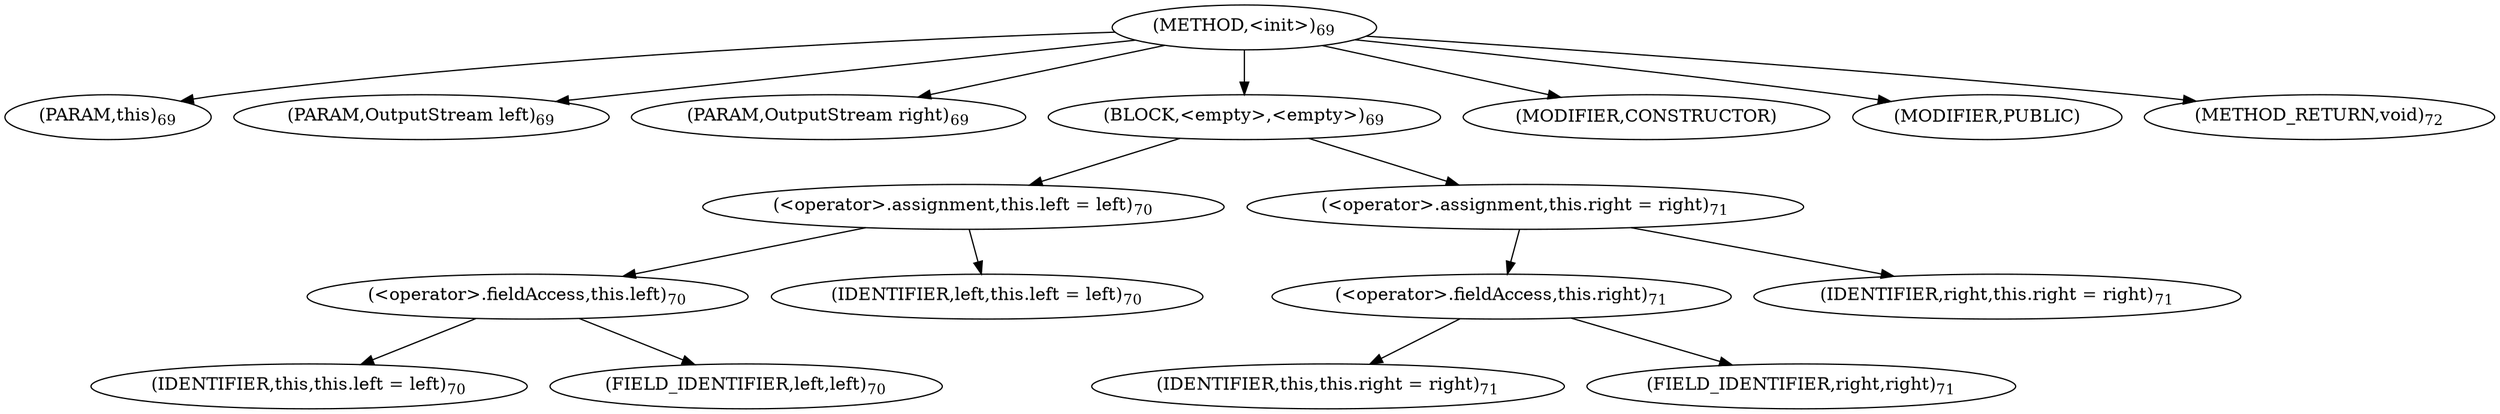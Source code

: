 digraph "&lt;init&gt;" {  
"17" [label = <(METHOD,&lt;init&gt;)<SUB>69</SUB>> ]
"4" [label = <(PARAM,this)<SUB>69</SUB>> ]
"18" [label = <(PARAM,OutputStream left)<SUB>69</SUB>> ]
"19" [label = <(PARAM,OutputStream right)<SUB>69</SUB>> ]
"20" [label = <(BLOCK,&lt;empty&gt;,&lt;empty&gt;)<SUB>69</SUB>> ]
"21" [label = <(&lt;operator&gt;.assignment,this.left = left)<SUB>70</SUB>> ]
"22" [label = <(&lt;operator&gt;.fieldAccess,this.left)<SUB>70</SUB>> ]
"3" [label = <(IDENTIFIER,this,this.left = left)<SUB>70</SUB>> ]
"23" [label = <(FIELD_IDENTIFIER,left,left)<SUB>70</SUB>> ]
"24" [label = <(IDENTIFIER,left,this.left = left)<SUB>70</SUB>> ]
"25" [label = <(&lt;operator&gt;.assignment,this.right = right)<SUB>71</SUB>> ]
"26" [label = <(&lt;operator&gt;.fieldAccess,this.right)<SUB>71</SUB>> ]
"5" [label = <(IDENTIFIER,this,this.right = right)<SUB>71</SUB>> ]
"27" [label = <(FIELD_IDENTIFIER,right,right)<SUB>71</SUB>> ]
"28" [label = <(IDENTIFIER,right,this.right = right)<SUB>71</SUB>> ]
"29" [label = <(MODIFIER,CONSTRUCTOR)> ]
"30" [label = <(MODIFIER,PUBLIC)> ]
"31" [label = <(METHOD_RETURN,void)<SUB>72</SUB>> ]
  "17" -> "4" 
  "17" -> "18" 
  "17" -> "19" 
  "17" -> "20" 
  "17" -> "29" 
  "17" -> "30" 
  "17" -> "31" 
  "20" -> "21" 
  "20" -> "25" 
  "21" -> "22" 
  "21" -> "24" 
  "22" -> "3" 
  "22" -> "23" 
  "25" -> "26" 
  "25" -> "28" 
  "26" -> "5" 
  "26" -> "27" 
}
